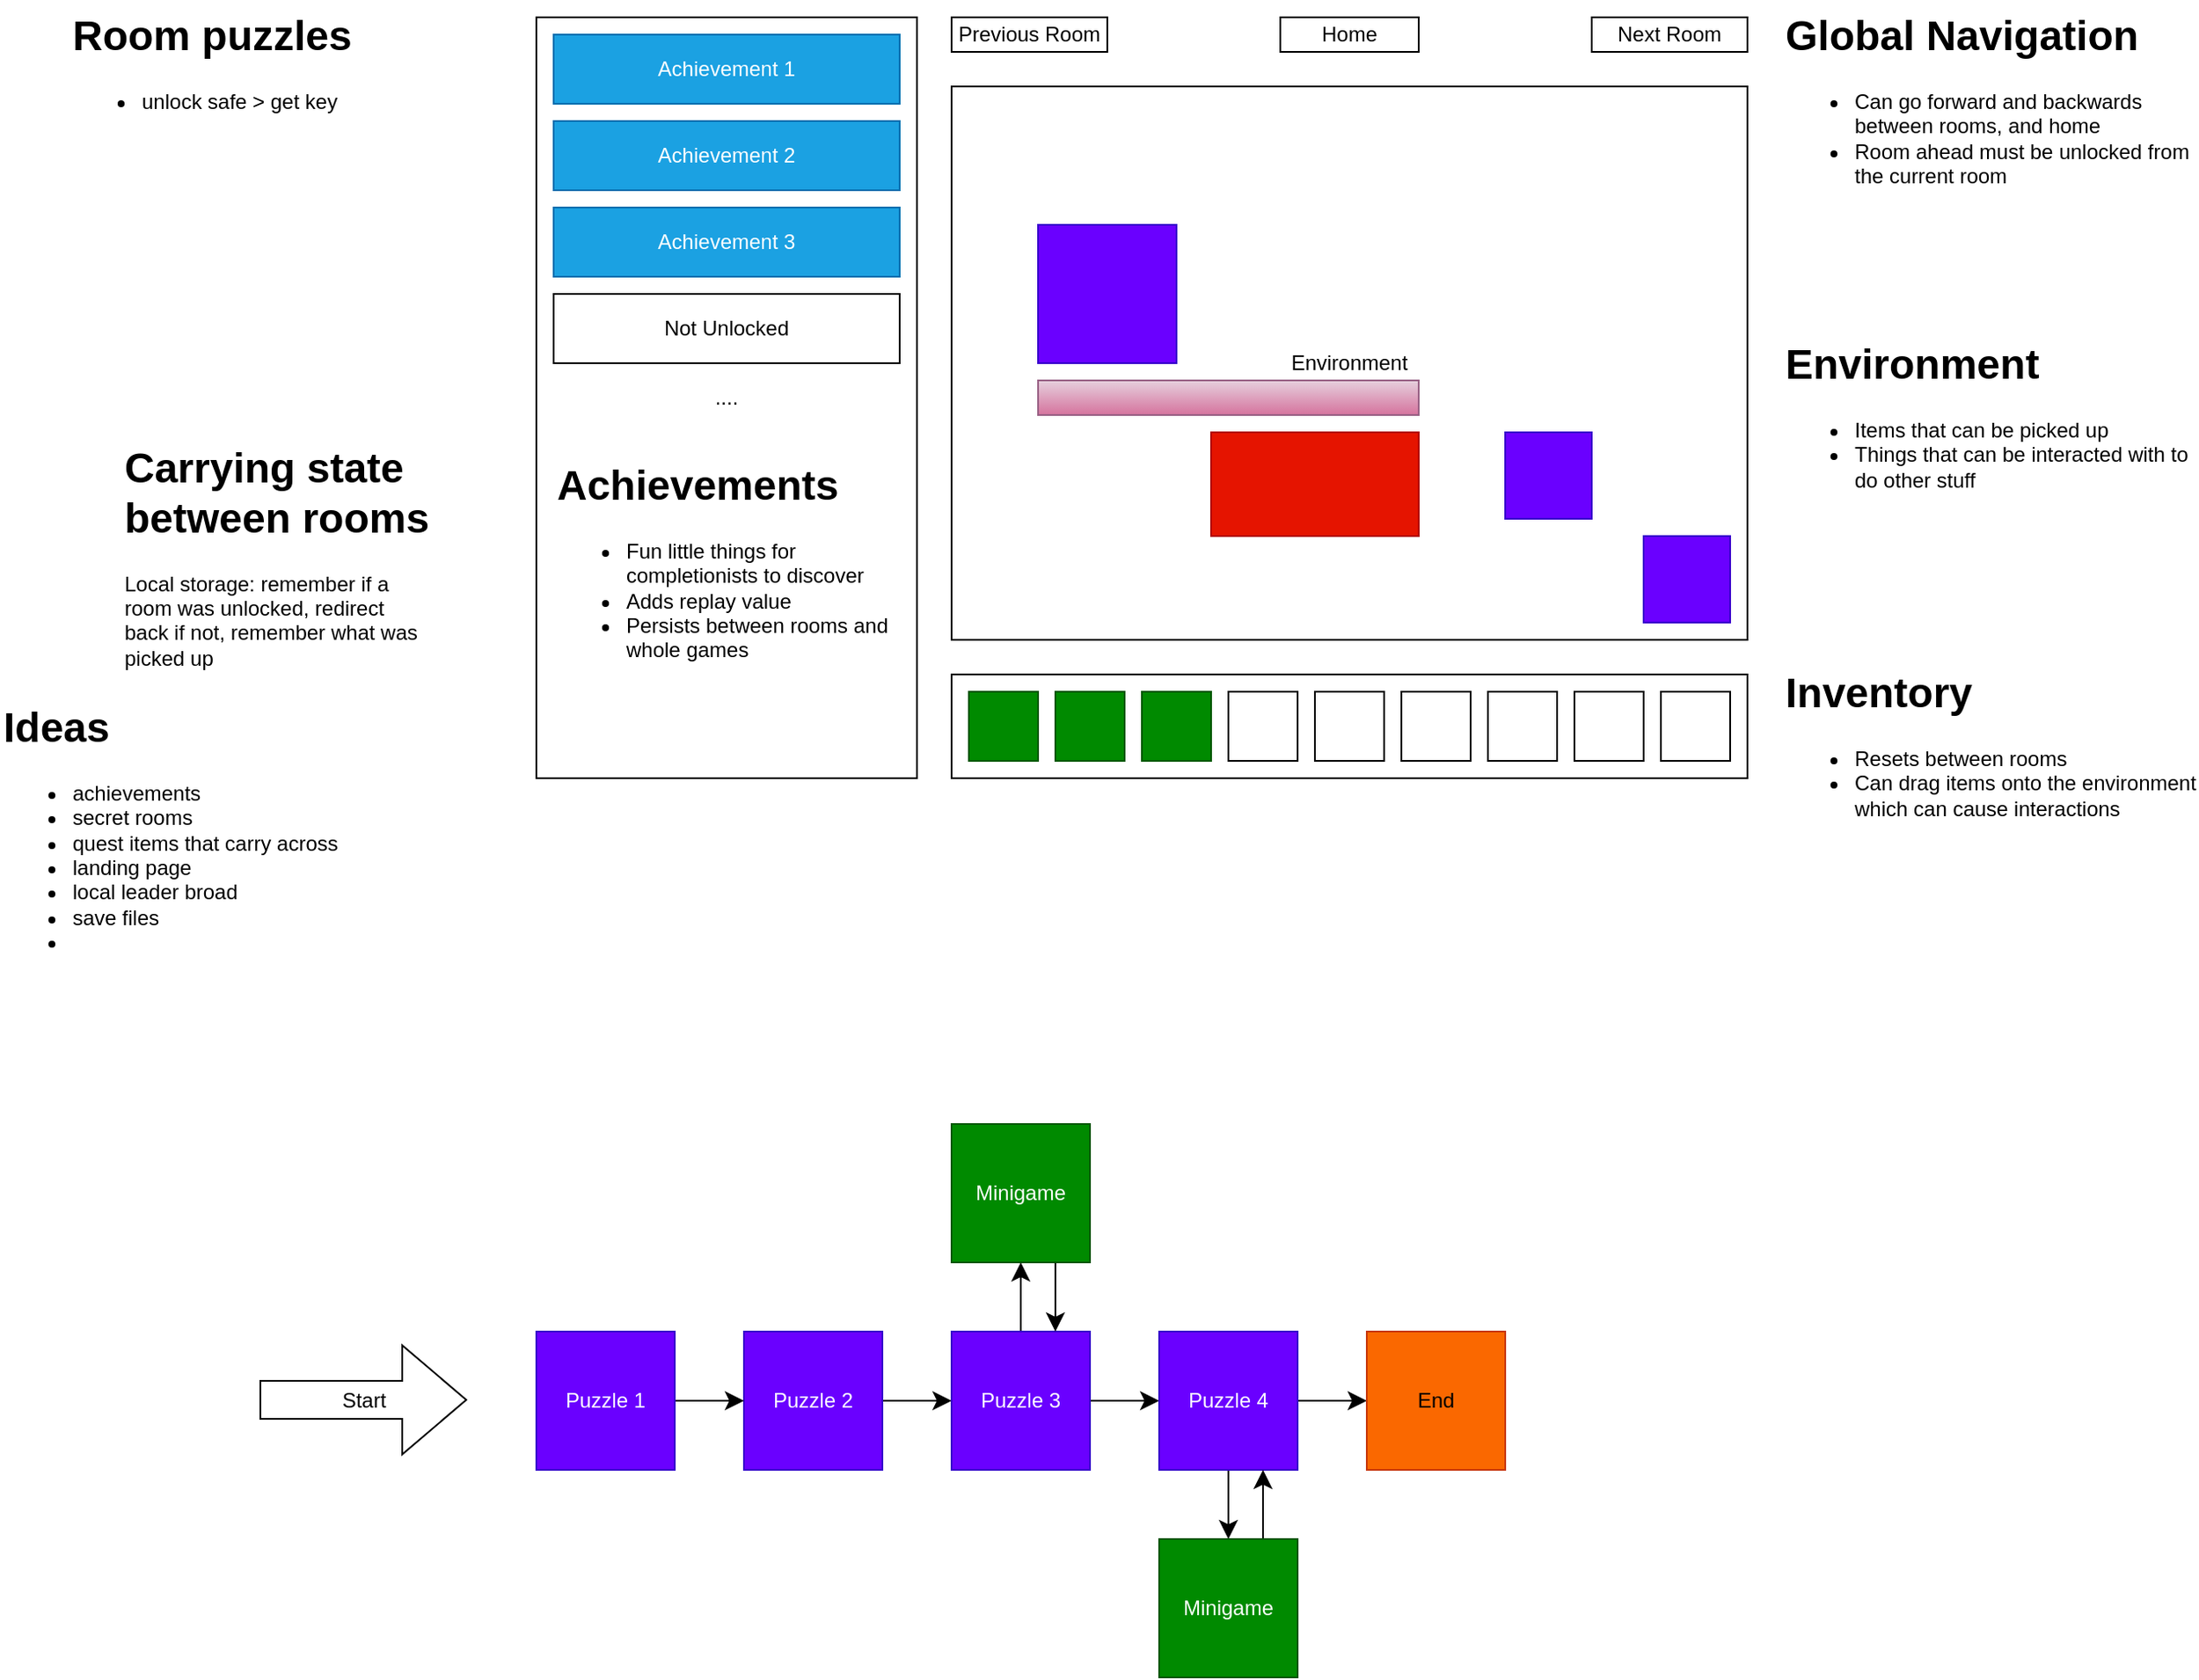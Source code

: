 <mxfile version="26.0.14">
  <diagram name="Page-1" id="HF4c1UTiVbdlKXjr9Abs">
    <mxGraphModel dx="2164" dy="1250" grid="1" gridSize="10" guides="1" tooltips="1" connect="1" arrows="1" fold="1" page="0" pageScale="1" pageWidth="850" pageHeight="1100" math="0" shadow="0">
      <root>
        <mxCell id="0" />
        <mxCell id="1" parent="0" />
        <mxCell id="JJV7NP8qMqMK8vtjLvEn-2" value="Environment" style="rounded=0;whiteSpace=wrap;html=1;" parent="1" vertex="1">
          <mxGeometry x="-80" width="460" height="320" as="geometry" />
        </mxCell>
        <mxCell id="JJV7NP8qMqMK8vtjLvEn-3" value="Home" style="rounded=0;whiteSpace=wrap;html=1;" parent="1" vertex="1">
          <mxGeometry x="110" y="-40" width="80" height="20" as="geometry" />
        </mxCell>
        <mxCell id="JJV7NP8qMqMK8vtjLvEn-4" value="Previous Room" style="rounded=0;whiteSpace=wrap;html=1;" parent="1" vertex="1">
          <mxGeometry x="-80" y="-40" width="90" height="20" as="geometry" />
        </mxCell>
        <mxCell id="JJV7NP8qMqMK8vtjLvEn-5" value="Next Room" style="rounded=0;whiteSpace=wrap;html=1;" parent="1" vertex="1">
          <mxGeometry x="290" y="-40" width="90" height="20" as="geometry" />
        </mxCell>
        <mxCell id="JJV7NP8qMqMK8vtjLvEn-6" value="" style="rounded=0;whiteSpace=wrap;html=1;" parent="1" vertex="1">
          <mxGeometry x="-80" y="340" width="460" height="60" as="geometry" />
        </mxCell>
        <mxCell id="JJV7NP8qMqMK8vtjLvEn-7" value="" style="whiteSpace=wrap;html=1;aspect=fixed;fillColor=#6a00ff;fontColor=#ffffff;strokeColor=#3700CC;" parent="1" vertex="1">
          <mxGeometry x="-30" y="80" width="80" height="80" as="geometry" />
        </mxCell>
        <mxCell id="JJV7NP8qMqMK8vtjLvEn-8" value="" style="whiteSpace=wrap;html=1;aspect=fixed;fillColor=#6a00ff;fontColor=#ffffff;strokeColor=#3700CC;" parent="1" vertex="1">
          <mxGeometry x="320" y="260" width="50" height="50" as="geometry" />
        </mxCell>
        <mxCell id="JJV7NP8qMqMK8vtjLvEn-9" value="" style="whiteSpace=wrap;html=1;aspect=fixed;fillColor=#6a00ff;fontColor=#ffffff;strokeColor=#3700CC;" parent="1" vertex="1">
          <mxGeometry x="240" y="200" width="50" height="50" as="geometry" />
        </mxCell>
        <mxCell id="JJV7NP8qMqMK8vtjLvEn-10" value="" style="rounded=0;whiteSpace=wrap;html=1;fillColor=#e6d0de;strokeColor=#996185;gradientColor=#d5739d;" parent="1" vertex="1">
          <mxGeometry x="-30" y="170" width="220" height="20" as="geometry" />
        </mxCell>
        <mxCell id="JJV7NP8qMqMK8vtjLvEn-11" value="" style="rounded=0;whiteSpace=wrap;html=1;fillColor=#e51400;strokeColor=#B20000;fontColor=#ffffff;" parent="1" vertex="1">
          <mxGeometry x="70" y="200" width="120" height="60" as="geometry" />
        </mxCell>
        <mxCell id="JJV7NP8qMqMK8vtjLvEn-13" value="&lt;h1 style=&quot;margin-top: 0px;&quot;&gt;Carrying state between rooms&lt;/h1&gt;&lt;p&gt;Local storage: remember if a room was unlocked, redirect back if not, remember what was picked up&lt;/p&gt;" style="text;html=1;whiteSpace=wrap;overflow=hidden;rounded=0;" parent="1" vertex="1">
          <mxGeometry x="-560" y="200" width="180" height="160" as="geometry" />
        </mxCell>
        <mxCell id="Tg1wBogOaNXyl56e0BYg-1" value="&lt;h1 style=&quot;margin-top: 0px;&quot;&gt;Ideas&lt;/h1&gt;&lt;ul&gt;&lt;li&gt;achievements&lt;/li&gt;&lt;li&gt;secret rooms&lt;/li&gt;&lt;li&gt;quest items that carry across&lt;/li&gt;&lt;li&gt;landing page&lt;/li&gt;&lt;li&gt;local leader broad&lt;/li&gt;&lt;li&gt;save files&lt;/li&gt;&lt;li&gt;&lt;br&gt;&lt;/li&gt;&lt;/ul&gt;" style="text;html=1;whiteSpace=wrap;overflow=hidden;rounded=0;" parent="1" vertex="1">
          <mxGeometry x="-630" y="350" width="240" height="220" as="geometry" />
        </mxCell>
        <mxCell id="Tg1wBogOaNXyl56e0BYg-3" value="&lt;h1 style=&quot;margin-top: 0px;&quot;&gt;Room puzzles&lt;/h1&gt;&lt;ul&gt;&lt;li&gt;unlock safe &amp;gt; get key&lt;/li&gt;&lt;/ul&gt;" style="text;html=1;whiteSpace=wrap;overflow=hidden;rounded=0;" parent="1" vertex="1">
          <mxGeometry x="-590" y="-50" width="240" height="220" as="geometry" />
        </mxCell>
        <mxCell id="pXol61Bcyo_BXOwHgApD-3" style="edgeStyle=none;curved=1;rounded=0;orthogonalLoop=1;jettySize=auto;html=1;exitX=1;exitY=0.5;exitDx=0;exitDy=0;entryX=0;entryY=0.5;entryDx=0;entryDy=0;fontSize=12;startSize=8;endSize=8;" edge="1" parent="1" source="Tg1wBogOaNXyl56e0BYg-4" target="Tg1wBogOaNXyl56e0BYg-5">
          <mxGeometry relative="1" as="geometry" />
        </mxCell>
        <mxCell id="Tg1wBogOaNXyl56e0BYg-4" value="Puzzle 2" style="whiteSpace=wrap;html=1;aspect=fixed;fillColor=#6a00ff;fontColor=#ffffff;strokeColor=#3700CC;" parent="1" vertex="1">
          <mxGeometry x="-200" y="720" width="80" height="80" as="geometry" />
        </mxCell>
        <mxCell id="pXol61Bcyo_BXOwHgApD-4" style="edgeStyle=none;curved=1;rounded=0;orthogonalLoop=1;jettySize=auto;html=1;exitX=1;exitY=0.5;exitDx=0;exitDy=0;entryX=0;entryY=0.5;entryDx=0;entryDy=0;fontSize=12;startSize=8;endSize=8;" edge="1" parent="1" source="Tg1wBogOaNXyl56e0BYg-5" target="Tg1wBogOaNXyl56e0BYg-6">
          <mxGeometry relative="1" as="geometry" />
        </mxCell>
        <mxCell id="pXol61Bcyo_BXOwHgApD-6" style="edgeStyle=none;curved=1;rounded=0;orthogonalLoop=1;jettySize=auto;html=1;exitX=0.5;exitY=0;exitDx=0;exitDy=0;entryX=0.5;entryY=1;entryDx=0;entryDy=0;fontSize=12;startSize=8;endSize=8;" edge="1" parent="1" source="Tg1wBogOaNXyl56e0BYg-5" target="Tg1wBogOaNXyl56e0BYg-9">
          <mxGeometry relative="1" as="geometry" />
        </mxCell>
        <mxCell id="Tg1wBogOaNXyl56e0BYg-5" value="Puzzle 3" style="whiteSpace=wrap;html=1;aspect=fixed;fillColor=#6a00ff;fontColor=#ffffff;strokeColor=#3700CC;" parent="1" vertex="1">
          <mxGeometry x="-80" y="720" width="80" height="80" as="geometry" />
        </mxCell>
        <mxCell id="pXol61Bcyo_BXOwHgApD-5" style="edgeStyle=none;curved=1;rounded=0;orthogonalLoop=1;jettySize=auto;html=1;exitX=1;exitY=0.5;exitDx=0;exitDy=0;entryX=0;entryY=0.5;entryDx=0;entryDy=0;fontSize=12;startSize=8;endSize=8;" edge="1" parent="1" source="Tg1wBogOaNXyl56e0BYg-6" target="Tg1wBogOaNXyl56e0BYg-7">
          <mxGeometry relative="1" as="geometry" />
        </mxCell>
        <mxCell id="pXol61Bcyo_BXOwHgApD-8" style="edgeStyle=none;curved=1;rounded=0;orthogonalLoop=1;jettySize=auto;html=1;exitX=0.5;exitY=1;exitDx=0;exitDy=0;entryX=0.5;entryY=0;entryDx=0;entryDy=0;fontSize=12;startSize=8;endSize=8;" edge="1" parent="1" source="Tg1wBogOaNXyl56e0BYg-6" target="Tg1wBogOaNXyl56e0BYg-8">
          <mxGeometry relative="1" as="geometry" />
        </mxCell>
        <mxCell id="Tg1wBogOaNXyl56e0BYg-6" value="Puzzle 4" style="whiteSpace=wrap;html=1;aspect=fixed;fillColor=#6a00ff;fontColor=#ffffff;strokeColor=#3700CC;" parent="1" vertex="1">
          <mxGeometry x="40" y="720" width="80" height="80" as="geometry" />
        </mxCell>
        <mxCell id="Tg1wBogOaNXyl56e0BYg-7" value="End" style="whiteSpace=wrap;html=1;aspect=fixed;fillColor=#fa6800;fontColor=#000000;strokeColor=#C73500;" parent="1" vertex="1">
          <mxGeometry x="160" y="720" width="80" height="80" as="geometry" />
        </mxCell>
        <mxCell id="pXol61Bcyo_BXOwHgApD-9" style="edgeStyle=none;curved=1;rounded=0;orthogonalLoop=1;jettySize=auto;html=1;exitX=0.75;exitY=0;exitDx=0;exitDy=0;entryX=0.75;entryY=1;entryDx=0;entryDy=0;fontSize=12;startSize=8;endSize=8;" edge="1" parent="1" source="Tg1wBogOaNXyl56e0BYg-8" target="Tg1wBogOaNXyl56e0BYg-6">
          <mxGeometry relative="1" as="geometry" />
        </mxCell>
        <mxCell id="Tg1wBogOaNXyl56e0BYg-8" value="Minigame" style="whiteSpace=wrap;html=1;aspect=fixed;fillColor=#008a00;fontColor=#ffffff;strokeColor=#005700;" parent="1" vertex="1">
          <mxGeometry x="40" y="840" width="80" height="80" as="geometry" />
        </mxCell>
        <mxCell id="pXol61Bcyo_BXOwHgApD-7" style="edgeStyle=none;curved=1;rounded=0;orthogonalLoop=1;jettySize=auto;html=1;exitX=0.75;exitY=1;exitDx=0;exitDy=0;entryX=0.75;entryY=0;entryDx=0;entryDy=0;fontSize=12;startSize=8;endSize=8;" edge="1" parent="1" source="Tg1wBogOaNXyl56e0BYg-9" target="Tg1wBogOaNXyl56e0BYg-5">
          <mxGeometry relative="1" as="geometry" />
        </mxCell>
        <mxCell id="Tg1wBogOaNXyl56e0BYg-9" value="Minigame" style="whiteSpace=wrap;html=1;aspect=fixed;fillColor=#008a00;fontColor=#ffffff;strokeColor=#005700;" parent="1" vertex="1">
          <mxGeometry x="-80" y="600" width="80" height="80" as="geometry" />
        </mxCell>
        <mxCell id="pXol61Bcyo_BXOwHgApD-2" style="edgeStyle=none;curved=1;rounded=0;orthogonalLoop=1;jettySize=auto;html=1;exitX=1;exitY=0.5;exitDx=0;exitDy=0;entryX=0;entryY=0.5;entryDx=0;entryDy=0;fontSize=12;startSize=8;endSize=8;" edge="1" parent="1" source="Tg1wBogOaNXyl56e0BYg-10" target="Tg1wBogOaNXyl56e0BYg-4">
          <mxGeometry relative="1" as="geometry" />
        </mxCell>
        <mxCell id="Tg1wBogOaNXyl56e0BYg-10" value="Puzzle 1" style="whiteSpace=wrap;html=1;aspect=fixed;fillColor=#6a00ff;fontColor=#ffffff;strokeColor=#3700CC;" parent="1" vertex="1">
          <mxGeometry x="-320" y="720" width="80" height="80" as="geometry" />
        </mxCell>
        <mxCell id="pXol61Bcyo_BXOwHgApD-10" value="Start" style="shape=flexArrow;endArrow=classic;html=1;rounded=0;fontSize=12;startSize=8;endSize=12;curved=1;width=22;endWidth=40;" edge="1" parent="1">
          <mxGeometry width="50" height="50" relative="1" as="geometry">
            <mxPoint x="-480" y="759.5" as="sourcePoint" />
            <mxPoint x="-360" y="759.5" as="targetPoint" />
          </mxGeometry>
        </mxCell>
        <mxCell id="pXol61Bcyo_BXOwHgApD-11" value="" style="whiteSpace=wrap;html=1;aspect=fixed;fillColor=#008a00;fontColor=#ffffff;strokeColor=#005700;" vertex="1" parent="1">
          <mxGeometry x="-70" y="350" width="40" height="40" as="geometry" />
        </mxCell>
        <mxCell id="pXol61Bcyo_BXOwHgApD-12" value="" style="whiteSpace=wrap;html=1;aspect=fixed;fillColor=#008a00;fontColor=#ffffff;strokeColor=#005700;" vertex="1" parent="1">
          <mxGeometry x="-20" y="350" width="40" height="40" as="geometry" />
        </mxCell>
        <mxCell id="pXol61Bcyo_BXOwHgApD-13" value="" style="whiteSpace=wrap;html=1;aspect=fixed;fillColor=#008a00;fontColor=#ffffff;strokeColor=#005700;" vertex="1" parent="1">
          <mxGeometry x="30" y="350" width="40" height="40" as="geometry" />
        </mxCell>
        <mxCell id="pXol61Bcyo_BXOwHgApD-14" value="" style="whiteSpace=wrap;html=1;aspect=fixed;" vertex="1" parent="1">
          <mxGeometry x="80" y="350" width="40" height="40" as="geometry" />
        </mxCell>
        <mxCell id="pXol61Bcyo_BXOwHgApD-15" value="" style="whiteSpace=wrap;html=1;aspect=fixed;" vertex="1" parent="1">
          <mxGeometry x="130" y="350" width="40" height="40" as="geometry" />
        </mxCell>
        <mxCell id="pXol61Bcyo_BXOwHgApD-16" value="" style="whiteSpace=wrap;html=1;aspect=fixed;" vertex="1" parent="1">
          <mxGeometry x="180" y="350" width="40" height="40" as="geometry" />
        </mxCell>
        <mxCell id="pXol61Bcyo_BXOwHgApD-17" value="" style="whiteSpace=wrap;html=1;aspect=fixed;" vertex="1" parent="1">
          <mxGeometry x="230" y="350" width="40" height="40" as="geometry" />
        </mxCell>
        <mxCell id="pXol61Bcyo_BXOwHgApD-18" value="" style="whiteSpace=wrap;html=1;aspect=fixed;" vertex="1" parent="1">
          <mxGeometry x="280" y="350" width="40" height="40" as="geometry" />
        </mxCell>
        <mxCell id="pXol61Bcyo_BXOwHgApD-19" value="" style="whiteSpace=wrap;html=1;aspect=fixed;" vertex="1" parent="1">
          <mxGeometry x="330" y="350" width="40" height="40" as="geometry" />
        </mxCell>
        <mxCell id="pXol61Bcyo_BXOwHgApD-21" value="&lt;h1 style=&quot;margin-top: 0px;&quot;&gt;Inventory&lt;/h1&gt;&lt;ul&gt;&lt;li&gt;Resets between rooms&lt;/li&gt;&lt;li&gt;Can drag items onto the environment which can cause interactions&lt;/li&gt;&lt;/ul&gt;" style="text;html=1;whiteSpace=wrap;overflow=hidden;rounded=0;" vertex="1" parent="1">
          <mxGeometry x="400" y="330" width="240" height="110" as="geometry" />
        </mxCell>
        <mxCell id="pXol61Bcyo_BXOwHgApD-22" value="&lt;h1 style=&quot;margin-top: 0px;&quot;&gt;Global Navigation&lt;/h1&gt;&lt;ul&gt;&lt;li&gt;Can go forward and backwards between rooms, and home&lt;/li&gt;&lt;li&gt;Room ahead must be unlocked from the current room&lt;/li&gt;&lt;/ul&gt;" style="text;html=1;whiteSpace=wrap;overflow=hidden;rounded=0;" vertex="1" parent="1">
          <mxGeometry x="400" y="-50" width="240" height="110" as="geometry" />
        </mxCell>
        <mxCell id="pXol61Bcyo_BXOwHgApD-23" value="&lt;h1 style=&quot;margin-top: 0px;&quot;&gt;Environment&lt;/h1&gt;&lt;ul&gt;&lt;li&gt;Items that can be picked up&lt;/li&gt;&lt;li&gt;Things that can be interacted with to do other stuff&lt;/li&gt;&lt;/ul&gt;" style="text;html=1;whiteSpace=wrap;overflow=hidden;rounded=0;" vertex="1" parent="1">
          <mxGeometry x="400" y="140" width="240" height="110" as="geometry" />
        </mxCell>
        <mxCell id="pXol61Bcyo_BXOwHgApD-24" value="...." style="rounded=0;whiteSpace=wrap;html=1;" vertex="1" parent="1">
          <mxGeometry x="-320" y="-40" width="220" height="440" as="geometry" />
        </mxCell>
        <mxCell id="pXol61Bcyo_BXOwHgApD-26" value="Achievement 1" style="rounded=0;whiteSpace=wrap;html=1;fillColor=#1ba1e2;strokeColor=#006EAF;fontColor=#ffffff;" vertex="1" parent="1">
          <mxGeometry x="-310" y="-30" width="200" height="40" as="geometry" />
        </mxCell>
        <mxCell id="pXol61Bcyo_BXOwHgApD-27" value="Achievement 2" style="rounded=0;whiteSpace=wrap;html=1;fillColor=#1ba1e2;strokeColor=#006EAF;fontColor=#ffffff;" vertex="1" parent="1">
          <mxGeometry x="-310" y="20" width="200" height="40" as="geometry" />
        </mxCell>
        <mxCell id="pXol61Bcyo_BXOwHgApD-28" value="Achievement 3" style="rounded=0;whiteSpace=wrap;html=1;fillColor=#1ba1e2;strokeColor=#006EAF;fontColor=#ffffff;" vertex="1" parent="1">
          <mxGeometry x="-310" y="70" width="200" height="40" as="geometry" />
        </mxCell>
        <mxCell id="pXol61Bcyo_BXOwHgApD-29" value="Not Unlocked" style="rounded=0;whiteSpace=wrap;html=1;" vertex="1" parent="1">
          <mxGeometry x="-310" y="120" width="200" height="40" as="geometry" />
        </mxCell>
        <mxCell id="pXol61Bcyo_BXOwHgApD-30" value="&lt;h1 style=&quot;margin-top: 0px;&quot;&gt;Achievements&lt;/h1&gt;&lt;ul&gt;&lt;li&gt;Fun little things for completionists to discover&lt;/li&gt;&lt;li&gt;Adds replay value&lt;/li&gt;&lt;li&gt;Persists between rooms and whole games&lt;/li&gt;&lt;/ul&gt;" style="text;html=1;whiteSpace=wrap;overflow=hidden;rounded=0;" vertex="1" parent="1">
          <mxGeometry x="-310" y="210" width="200" height="180" as="geometry" />
        </mxCell>
      </root>
    </mxGraphModel>
  </diagram>
</mxfile>
